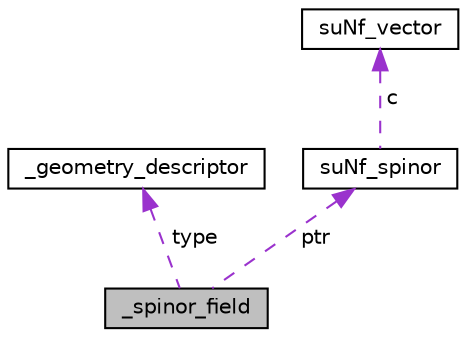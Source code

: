 digraph "_spinor_field"
{
 // LATEX_PDF_SIZE
  edge [fontname="Helvetica",fontsize="10",labelfontname="Helvetica",labelfontsize="10"];
  node [fontname="Helvetica",fontsize="10",shape=record];
  Node1 [label="_spinor_field",height=0.2,width=0.4,color="black", fillcolor="grey75", style="filled", fontcolor="black",tooltip="Spinor field array containing SU(N_f) spinors in chosen fermion representation."];
  Node2 -> Node1 [dir="back",color="darkorchid3",fontsize="10",style="dashed",label=" type" ];
  Node2 [label="_geometry_descriptor",height=0.2,width=0.4,color="black", fillcolor="white", style="filled",URL="$db/d43/struct__geometry__descriptor.html",tooltip=" "];
  Node3 -> Node1 [dir="back",color="darkorchid3",fontsize="10",style="dashed",label=" ptr" ];
  Node3 [label="suNf_spinor",height=0.2,width=0.4,color="black", fillcolor="white", style="filled",URL="$d8/dd1/structsuNf__spinor.html",tooltip=" "];
  Node4 -> Node3 [dir="back",color="darkorchid3",fontsize="10",style="dashed",label=" c" ];
  Node4 [label="suNf_vector",height=0.2,width=0.4,color="black", fillcolor="white", style="filled",URL="$de/d49/structsuNf__vector.html",tooltip=" "];
}
